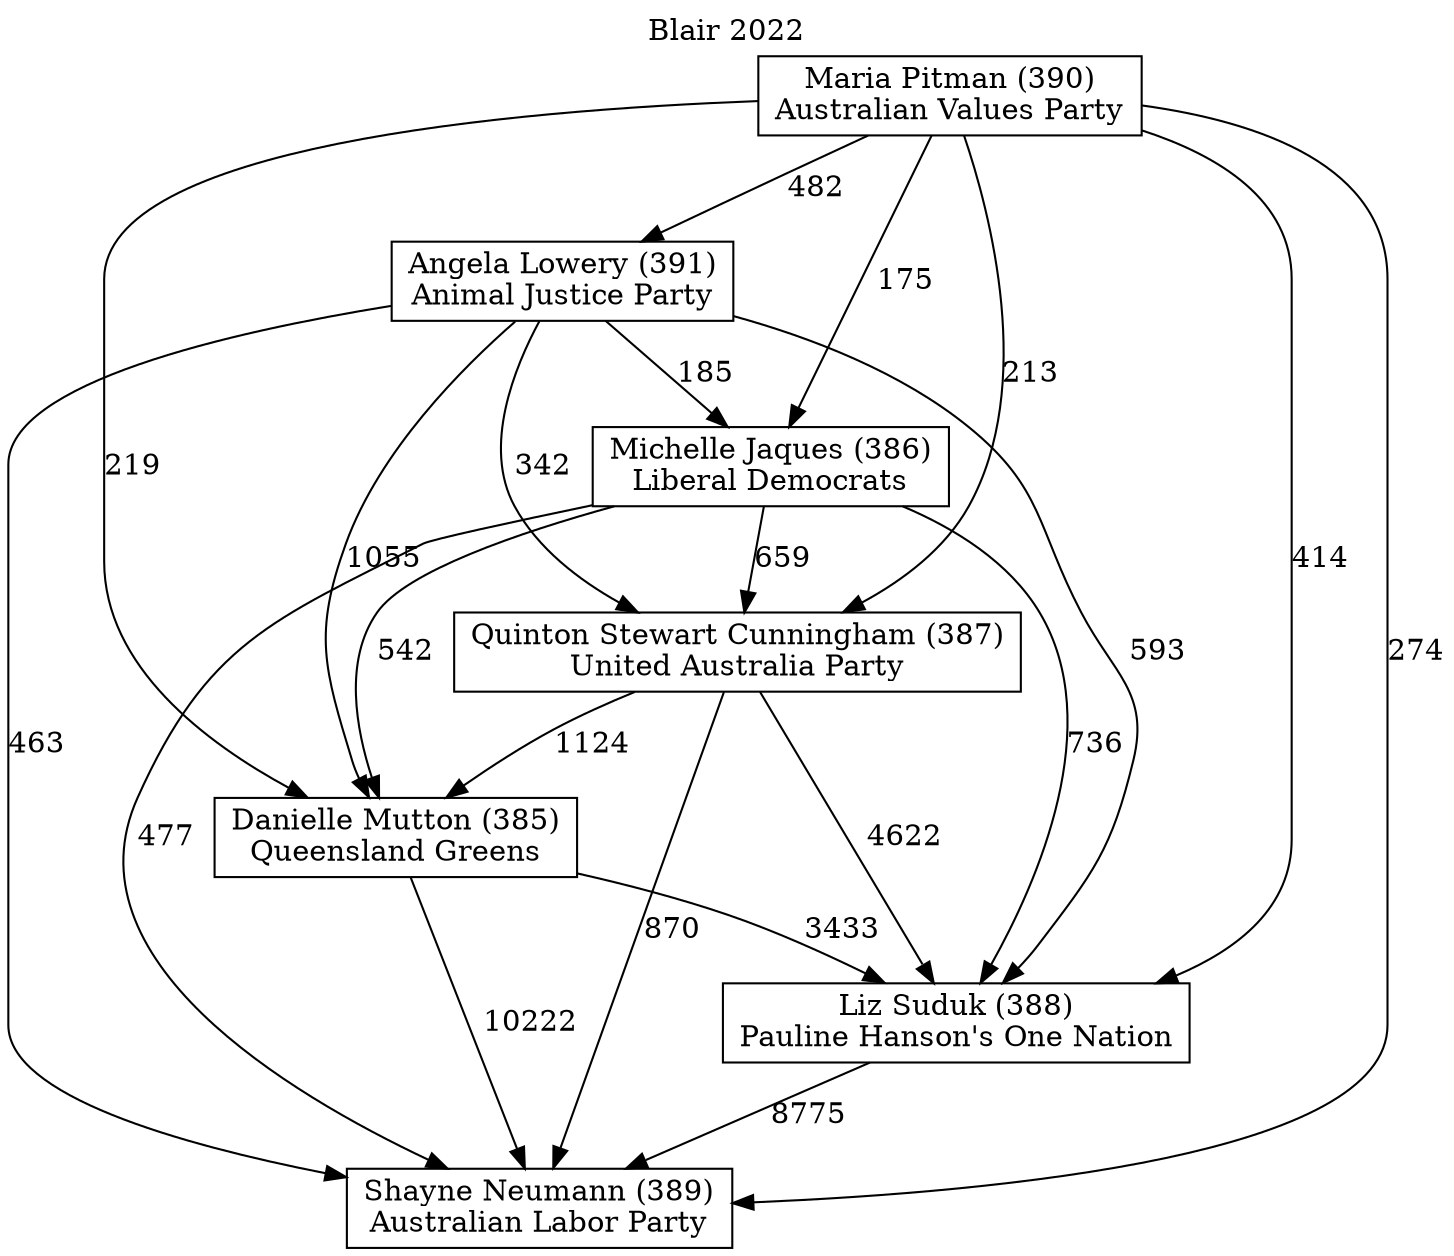 // House preference flow
digraph "Shayne Neumann (389)_Blair_2022" {
	graph [label="Blair 2022" labelloc=t mclimit=10]
	node [shape=box]
	"Angela Lowery (391)" [label="Angela Lowery (391)
Animal Justice Party"]
	"Maria Pitman (390)" [label="Maria Pitman (390)
Australian Values Party"]
	"Liz Suduk (388)" [label="Liz Suduk (388)
Pauline Hanson's One Nation"]
	"Quinton Stewart Cunningham (387)" [label="Quinton Stewart Cunningham (387)
United Australia Party"]
	"Shayne Neumann (389)" [label="Shayne Neumann (389)
Australian Labor Party"]
	"Danielle Mutton (385)" [label="Danielle Mutton (385)
Queensland Greens"]
	"Michelle Jaques (386)" [label="Michelle Jaques (386)
Liberal Democrats"]
	"Angela Lowery (391)" -> "Quinton Stewart Cunningham (387)" [label=342]
	"Michelle Jaques (386)" -> "Danielle Mutton (385)" [label=542]
	"Angela Lowery (391)" -> "Danielle Mutton (385)" [label=1055]
	"Liz Suduk (388)" -> "Shayne Neumann (389)" [label=8775]
	"Michelle Jaques (386)" -> "Liz Suduk (388)" [label=736]
	"Quinton Stewart Cunningham (387)" -> "Liz Suduk (388)" [label=4622]
	"Danielle Mutton (385)" -> "Liz Suduk (388)" [label=3433]
	"Angela Lowery (391)" -> "Michelle Jaques (386)" [label=185]
	"Maria Pitman (390)" -> "Quinton Stewart Cunningham (387)" [label=213]
	"Michelle Jaques (386)" -> "Shayne Neumann (389)" [label=477]
	"Maria Pitman (390)" -> "Shayne Neumann (389)" [label=274]
	"Maria Pitman (390)" -> "Michelle Jaques (386)" [label=175]
	"Angela Lowery (391)" -> "Shayne Neumann (389)" [label=463]
	"Maria Pitman (390)" -> "Liz Suduk (388)" [label=414]
	"Maria Pitman (390)" -> "Danielle Mutton (385)" [label=219]
	"Michelle Jaques (386)" -> "Quinton Stewart Cunningham (387)" [label=659]
	"Maria Pitman (390)" -> "Angela Lowery (391)" [label=482]
	"Angela Lowery (391)" -> "Liz Suduk (388)" [label=593]
	"Danielle Mutton (385)" -> "Shayne Neumann (389)" [label=10222]
	"Quinton Stewart Cunningham (387)" -> "Shayne Neumann (389)" [label=870]
	"Quinton Stewart Cunningham (387)" -> "Danielle Mutton (385)" [label=1124]
}
